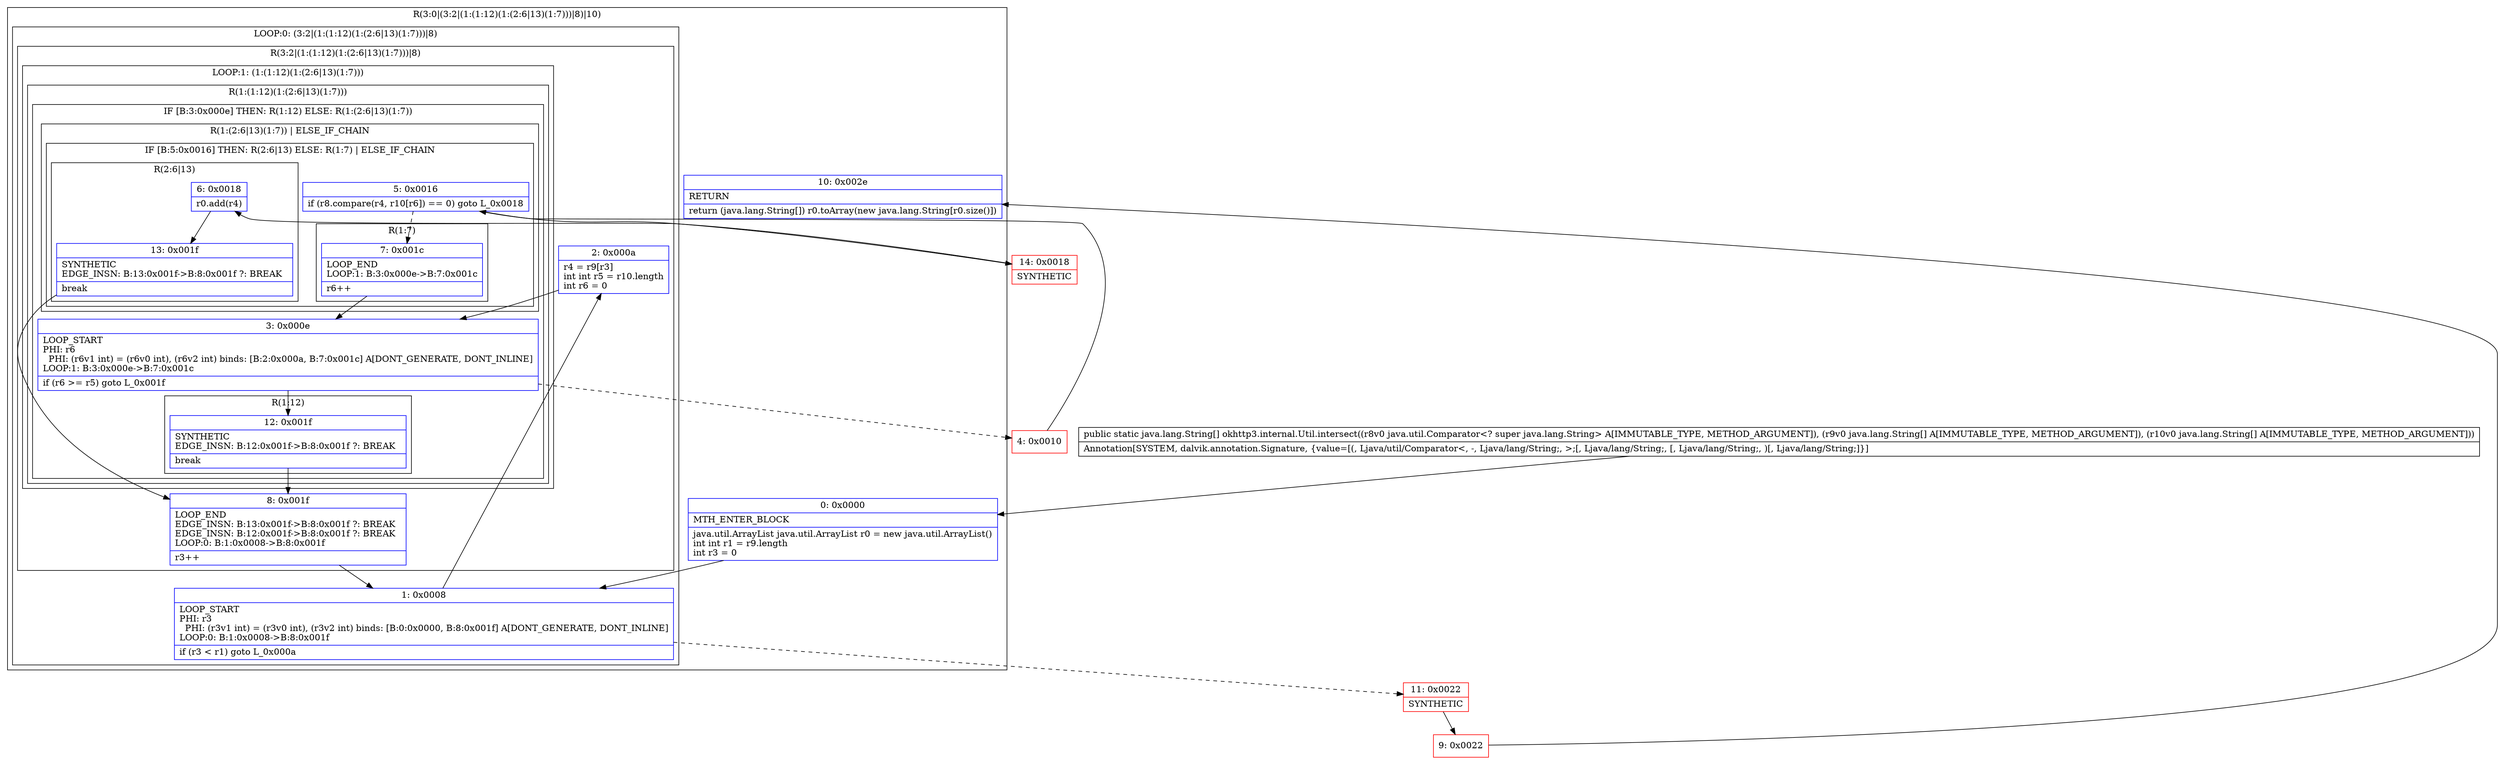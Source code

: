 digraph "CFG forokhttp3.internal.Util.intersect(Ljava\/util\/Comparator;[Ljava\/lang\/String;[Ljava\/lang\/String;)[Ljava\/lang\/String;" {
subgraph cluster_Region_315241015 {
label = "R(3:0|(3:2|(1:(1:12)(1:(2:6|13)(1:7)))|8)|10)";
node [shape=record,color=blue];
Node_0 [shape=record,label="{0\:\ 0x0000|MTH_ENTER_BLOCK\l|java.util.ArrayList java.util.ArrayList r0 = new java.util.ArrayList()\lint int r1 = r9.length\lint r3 = 0\l}"];
subgraph cluster_LoopRegion_1465564598 {
label = "LOOP:0: (3:2|(1:(1:12)(1:(2:6|13)(1:7)))|8)";
node [shape=record,color=blue];
Node_1 [shape=record,label="{1\:\ 0x0008|LOOP_START\lPHI: r3 \l  PHI: (r3v1 int) = (r3v0 int), (r3v2 int) binds: [B:0:0x0000, B:8:0x001f] A[DONT_GENERATE, DONT_INLINE]\lLOOP:0: B:1:0x0008\-\>B:8:0x001f\l|if (r3 \< r1) goto L_0x000a\l}"];
subgraph cluster_Region_390879049 {
label = "R(3:2|(1:(1:12)(1:(2:6|13)(1:7)))|8)";
node [shape=record,color=blue];
Node_2 [shape=record,label="{2\:\ 0x000a|r4 = r9[r3]\lint int r5 = r10.length\lint r6 = 0\l}"];
subgraph cluster_LoopRegion_1099171047 {
label = "LOOP:1: (1:(1:12)(1:(2:6|13)(1:7)))";
node [shape=record,color=blue];
subgraph cluster_Region_1888819235 {
label = "R(1:(1:12)(1:(2:6|13)(1:7)))";
node [shape=record,color=blue];
subgraph cluster_IfRegion_1675393027 {
label = "IF [B:3:0x000e] THEN: R(1:12) ELSE: R(1:(2:6|13)(1:7))";
node [shape=record,color=blue];
Node_3 [shape=record,label="{3\:\ 0x000e|LOOP_START\lPHI: r6 \l  PHI: (r6v1 int) = (r6v0 int), (r6v2 int) binds: [B:2:0x000a, B:7:0x001c] A[DONT_GENERATE, DONT_INLINE]\lLOOP:1: B:3:0x000e\-\>B:7:0x001c\l|if (r6 \>= r5) goto L_0x001f\l}"];
subgraph cluster_Region_1501281558 {
label = "R(1:12)";
node [shape=record,color=blue];
Node_12 [shape=record,label="{12\:\ 0x001f|SYNTHETIC\lEDGE_INSN: B:12:0x001f\-\>B:8:0x001f ?: BREAK  \l|break\l}"];
}
subgraph cluster_Region_1531845762 {
label = "R(1:(2:6|13)(1:7)) | ELSE_IF_CHAIN\l";
node [shape=record,color=blue];
subgraph cluster_IfRegion_843199871 {
label = "IF [B:5:0x0016] THEN: R(2:6|13) ELSE: R(1:7) | ELSE_IF_CHAIN\l";
node [shape=record,color=blue];
Node_5 [shape=record,label="{5\:\ 0x0016|if (r8.compare(r4, r10[r6]) == 0) goto L_0x0018\l}"];
subgraph cluster_Region_1049989154 {
label = "R(2:6|13)";
node [shape=record,color=blue];
Node_6 [shape=record,label="{6\:\ 0x0018|r0.add(r4)\l}"];
Node_13 [shape=record,label="{13\:\ 0x001f|SYNTHETIC\lEDGE_INSN: B:13:0x001f\-\>B:8:0x001f ?: BREAK  \l|break\l}"];
}
subgraph cluster_Region_549758405 {
label = "R(1:7)";
node [shape=record,color=blue];
Node_7 [shape=record,label="{7\:\ 0x001c|LOOP_END\lLOOP:1: B:3:0x000e\-\>B:7:0x001c\l|r6++\l}"];
}
}
}
}
}
}
Node_8 [shape=record,label="{8\:\ 0x001f|LOOP_END\lEDGE_INSN: B:13:0x001f\-\>B:8:0x001f ?: BREAK  \lEDGE_INSN: B:12:0x001f\-\>B:8:0x001f ?: BREAK  \lLOOP:0: B:1:0x0008\-\>B:8:0x001f\l|r3++\l}"];
}
}
Node_10 [shape=record,label="{10\:\ 0x002e|RETURN\l|return (java.lang.String[]) r0.toArray(new java.lang.String[r0.size()])\l}"];
}
Node_4 [shape=record,color=red,label="{4\:\ 0x0010}"];
Node_9 [shape=record,color=red,label="{9\:\ 0x0022}"];
Node_11 [shape=record,color=red,label="{11\:\ 0x0022|SYNTHETIC\l}"];
Node_14 [shape=record,color=red,label="{14\:\ 0x0018|SYNTHETIC\l}"];
MethodNode[shape=record,label="{public static java.lang.String[] okhttp3.internal.Util.intersect((r8v0 java.util.Comparator\<? super java.lang.String\> A[IMMUTABLE_TYPE, METHOD_ARGUMENT]), (r9v0 java.lang.String[] A[IMMUTABLE_TYPE, METHOD_ARGUMENT]), (r10v0 java.lang.String[] A[IMMUTABLE_TYPE, METHOD_ARGUMENT]))  | Annotation[SYSTEM, dalvik.annotation.Signature, \{value=[(, Ljava\/util\/Comparator\<, \-, Ljava\/lang\/String;, \>;[, Ljava\/lang\/String;, [, Ljava\/lang\/String;, )[, Ljava\/lang\/String;]\}]\l}"];
MethodNode -> Node_0;
Node_0 -> Node_1;
Node_1 -> Node_2;
Node_1 -> Node_11[style=dashed];
Node_2 -> Node_3;
Node_3 -> Node_4[style=dashed];
Node_3 -> Node_12;
Node_12 -> Node_8;
Node_5 -> Node_7[style=dashed];
Node_5 -> Node_14;
Node_6 -> Node_13;
Node_13 -> Node_8;
Node_7 -> Node_3;
Node_8 -> Node_1;
Node_4 -> Node_5;
Node_9 -> Node_10;
Node_11 -> Node_9;
Node_14 -> Node_6;
}

